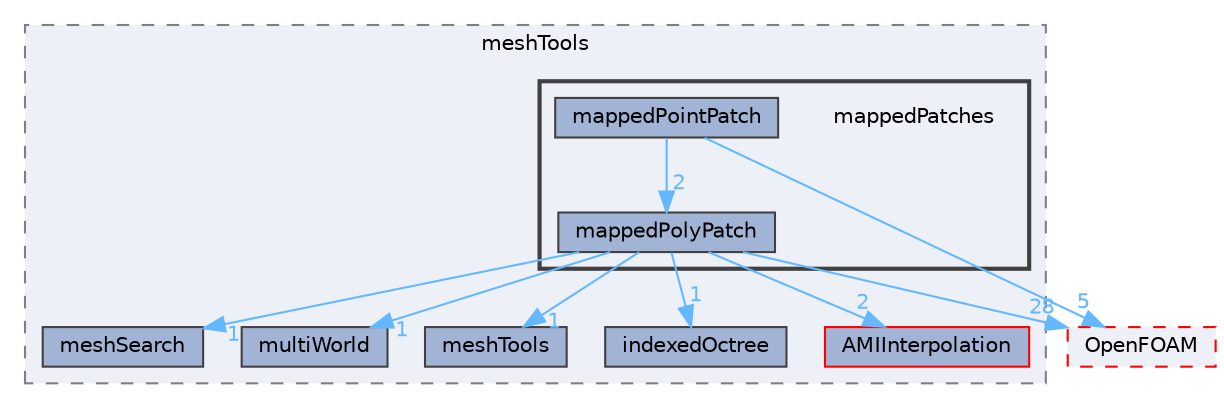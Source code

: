 digraph "src/meshTools/mappedPatches"
{
 // LATEX_PDF_SIZE
  bgcolor="transparent";
  edge [fontname=Helvetica,fontsize=10,labelfontname=Helvetica,labelfontsize=10];
  node [fontname=Helvetica,fontsize=10,shape=box,height=0.2,width=0.4];
  compound=true
  subgraph clusterdir_ae30ad0bef50cf391b24c614251bb9fd {
    graph [ bgcolor="#edf0f7", pencolor="grey50", label="meshTools", fontname=Helvetica,fontsize=10 style="filled,dashed", URL="dir_ae30ad0bef50cf391b24c614251bb9fd.html",tooltip=""]
  dir_7314f67fd2a911ec2225fce1156c35c5 [label="meshSearch", fillcolor="#a2b4d6", color="grey25", style="filled", URL="dir_7314f67fd2a911ec2225fce1156c35c5.html",tooltip=""];
  dir_6ba5e4d62496b513c297333ab1a65b11 [label="multiWorld", fillcolor="#a2b4d6", color="grey25", style="filled", URL="dir_6ba5e4d62496b513c297333ab1a65b11.html",tooltip=""];
  dir_ed89494532d84cde5bd7df6bbfcbe2dc [label="meshTools", fillcolor="#a2b4d6", color="grey25", style="filled", URL="dir_ed89494532d84cde5bd7df6bbfcbe2dc.html",tooltip=""];
  dir_daefbc79e43b4c6de930591d46791fc2 [label="indexedOctree", fillcolor="#a2b4d6", color="grey25", style="filled", URL="dir_daefbc79e43b4c6de930591d46791fc2.html",tooltip=""];
  dir_6b9532b4107849d088a6e7b91bdf643c [label="AMIInterpolation", fillcolor="#a2b4d6", color="red", style="filled", URL="dir_6b9532b4107849d088a6e7b91bdf643c.html",tooltip=""];
  subgraph clusterdir_c77b33f4fcb6ece30dd2aa16d1bc605e {
    graph [ bgcolor="#edf0f7", pencolor="grey25", label="", fontname=Helvetica,fontsize=10 style="filled,bold", URL="dir_c77b33f4fcb6ece30dd2aa16d1bc605e.html",tooltip=""]
    dir_c77b33f4fcb6ece30dd2aa16d1bc605e [shape=plaintext, label="mappedPatches"];
  dir_a4f6e29068130f3eec01e4e51426d026 [label="mappedPointPatch", fillcolor="#a2b4d6", color="grey25", style="filled", URL="dir_a4f6e29068130f3eec01e4e51426d026.html",tooltip=""];
  dir_392e5ce425028dd37e9ead0107e4f468 [label="mappedPolyPatch", fillcolor="#a2b4d6", color="grey25", style="filled", URL="dir_392e5ce425028dd37e9ead0107e4f468.html",tooltip=""];
  }
  }
  dir_c5473ff19b20e6ec4dfe5c310b3778a8 [label="OpenFOAM", fillcolor="#edf0f7", color="red", style="filled,dashed", URL="dir_c5473ff19b20e6ec4dfe5c310b3778a8.html",tooltip=""];
  dir_a4f6e29068130f3eec01e4e51426d026->dir_392e5ce425028dd37e9ead0107e4f468 [headlabel="2", labeldistance=1.5 headhref="dir_002311_002312.html" href="dir_002311_002312.html" color="steelblue1" fontcolor="steelblue1"];
  dir_a4f6e29068130f3eec01e4e51426d026->dir_c5473ff19b20e6ec4dfe5c310b3778a8 [headlabel="5", labeldistance=1.5 headhref="dir_002311_002695.html" href="dir_002311_002695.html" color="steelblue1" fontcolor="steelblue1"];
  dir_392e5ce425028dd37e9ead0107e4f468->dir_6b9532b4107849d088a6e7b91bdf643c [headlabel="2", labeldistance=1.5 headhref="dir_002312_000101.html" href="dir_002312_000101.html" color="steelblue1" fontcolor="steelblue1"];
  dir_392e5ce425028dd37e9ead0107e4f468->dir_6ba5e4d62496b513c297333ab1a65b11 [headlabel="1", labeldistance=1.5 headhref="dir_002312_002506.html" href="dir_002312_002506.html" color="steelblue1" fontcolor="steelblue1"];
  dir_392e5ce425028dd37e9ead0107e4f468->dir_7314f67fd2a911ec2225fce1156c35c5 [headlabel="1", labeldistance=1.5 headhref="dir_002312_002376.html" href="dir_002312_002376.html" color="steelblue1" fontcolor="steelblue1"];
  dir_392e5ce425028dd37e9ead0107e4f468->dir_c5473ff19b20e6ec4dfe5c310b3778a8 [headlabel="28", labeldistance=1.5 headhref="dir_002312_002695.html" href="dir_002312_002695.html" color="steelblue1" fontcolor="steelblue1"];
  dir_392e5ce425028dd37e9ead0107e4f468->dir_daefbc79e43b4c6de930591d46791fc2 [headlabel="1", labeldistance=1.5 headhref="dir_002312_001834.html" href="dir_002312_001834.html" color="steelblue1" fontcolor="steelblue1"];
  dir_392e5ce425028dd37e9ead0107e4f468->dir_ed89494532d84cde5bd7df6bbfcbe2dc [headlabel="1", labeldistance=1.5 headhref="dir_002312_002383.html" href="dir_002312_002383.html" color="steelblue1" fontcolor="steelblue1"];
}
